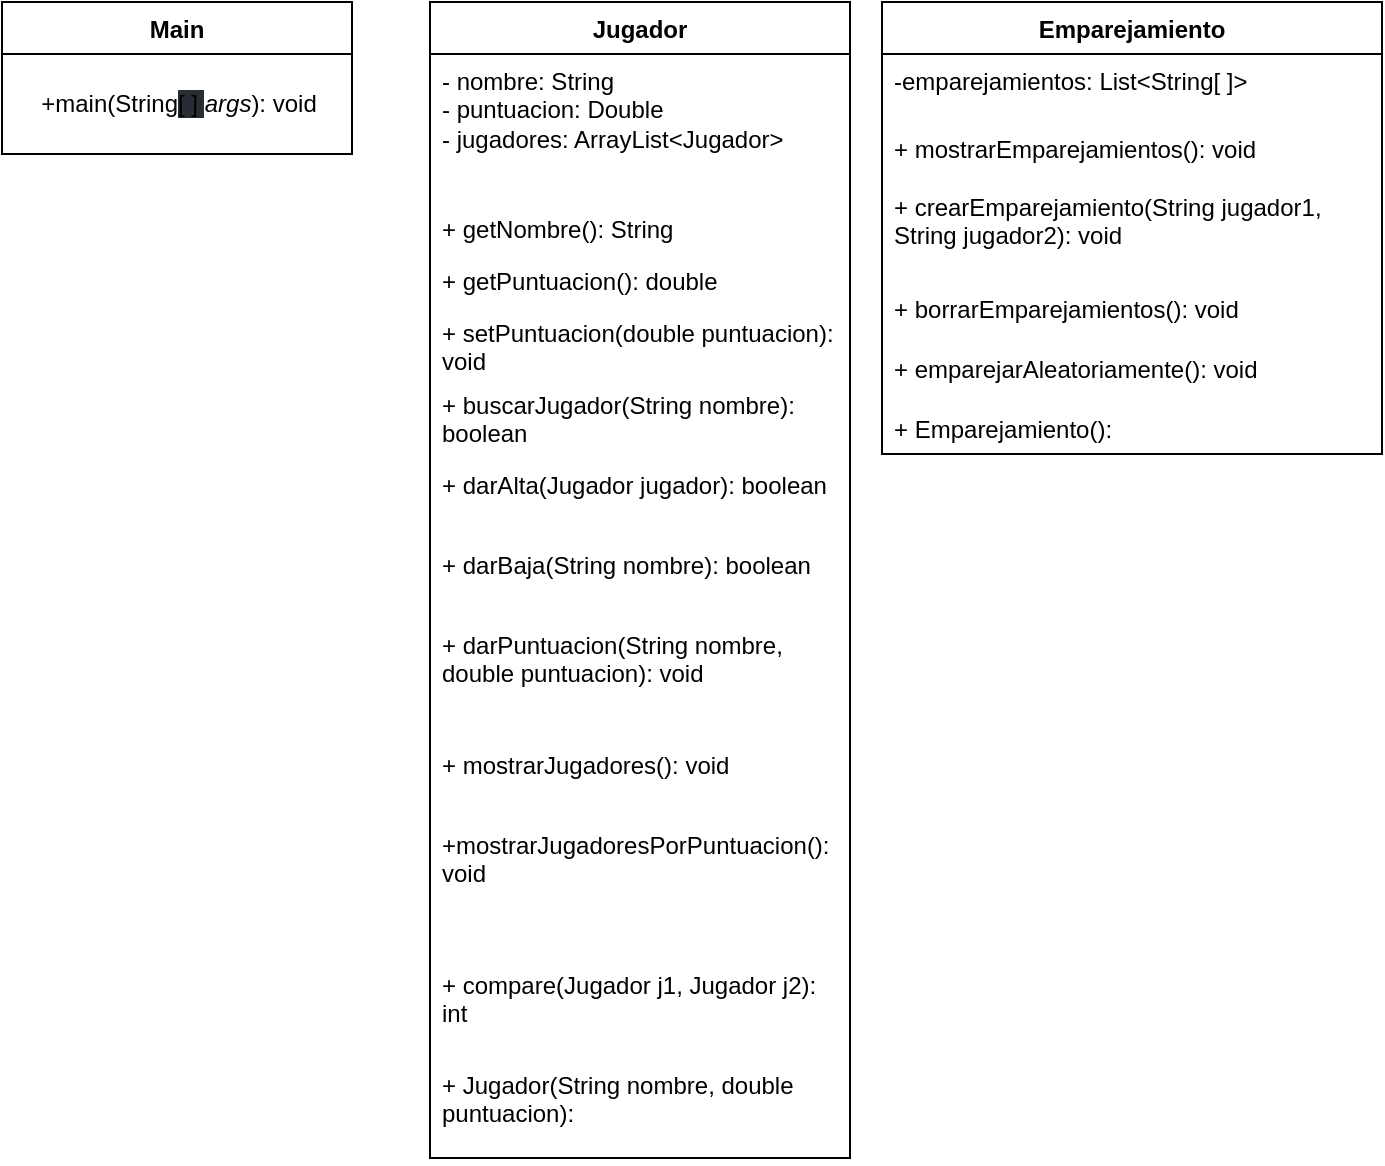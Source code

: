 <mxfile>
    <diagram name="Página-1" id="bS55A9_ovIKY-Wd1ajT8">
        <mxGraphModel dx="756" dy="779" grid="1" gridSize="10" guides="1" tooltips="1" connect="1" arrows="1" fold="1" page="1" pageScale="1" pageWidth="827" pageHeight="1169" math="0" shadow="0">
            <root>
                <mxCell id="0"/>
                <mxCell id="1" parent="0"/>
                <mxCell id="ljHHKFZJiycTz36-ZPhy-1" value="Main" style="swimlane;fontStyle=1;align=center;verticalAlign=top;childLayout=stackLayout;horizontal=1;startSize=26;horizontalStack=0;resizeParent=1;resizeParentMax=0;resizeLast=0;collapsible=1;marginBottom=0;whiteSpace=wrap;html=1;" parent="1" vertex="1">
                    <mxGeometry x="40" y="80" width="175" height="76" as="geometry"/>
                </mxCell>
                <mxCell id="18" value="&lt;p&gt;+main(&lt;font style=&quot;font-size: 12px;&quot;&gt;String&lt;span style=&quot;background-color: rgb(40, 44, 52);&quot;&gt;[ ] &lt;/span&gt;&lt;span style=&quot;font-style: italic;&quot;&gt;args&lt;/span&gt;&lt;/font&gt;&lt;span style=&quot;background-color: initial;&quot;&gt;): void&lt;/span&gt;&lt;/p&gt;" style="text;html=1;align=center;verticalAlign=middle;resizable=0;points=[];autosize=1;strokeColor=none;fillColor=none;" vertex="1" parent="ljHHKFZJiycTz36-ZPhy-1">
                    <mxGeometry y="26" width="175" height="50" as="geometry"/>
                </mxCell>
                <mxCell id="ljHHKFZJiycTz36-ZPhy-3" value="Jugador" style="swimlane;fontStyle=1;align=center;verticalAlign=top;childLayout=stackLayout;horizontal=1;startSize=26;horizontalStack=0;resizeParent=1;resizeParentMax=0;resizeLast=0;collapsible=1;marginBottom=0;whiteSpace=wrap;html=1;" parent="1" vertex="1">
                    <mxGeometry x="254" y="80" width="210" height="578" as="geometry"/>
                </mxCell>
                <mxCell id="ljHHKFZJiycTz36-ZPhy-4" value="- nombre: String&lt;br&gt;- puntuacion: Double&lt;br&gt;- jugadores: ArrayList&amp;lt;Jugador&amp;gt;" style="text;strokeColor=none;fillColor=none;align=left;verticalAlign=top;spacingLeft=4;spacingRight=4;overflow=hidden;rotatable=0;points=[[0,0.5],[1,0.5]];portConstraint=eastwest;whiteSpace=wrap;html=1;" parent="ljHHKFZJiycTz36-ZPhy-3" vertex="1">
                    <mxGeometry y="26" width="210" height="74" as="geometry"/>
                </mxCell>
                <mxCell id="ljHHKFZJiycTz36-ZPhy-5" value="+ getNombre(): String" style="text;strokeColor=none;fillColor=none;align=left;verticalAlign=top;spacingLeft=4;spacingRight=4;overflow=hidden;rotatable=0;points=[[0,0.5],[1,0.5]];portConstraint=eastwest;whiteSpace=wrap;html=1;" parent="ljHHKFZJiycTz36-ZPhy-3" vertex="1">
                    <mxGeometry y="100" width="210" height="26" as="geometry"/>
                </mxCell>
                <mxCell id="ljHHKFZJiycTz36-ZPhy-6" value="+ getPuntuacion(): double" style="text;strokeColor=none;fillColor=none;align=left;verticalAlign=top;spacingLeft=4;spacingRight=4;overflow=hidden;rotatable=0;points=[[0,0.5],[1,0.5]];portConstraint=eastwest;whiteSpace=wrap;html=1;" parent="ljHHKFZJiycTz36-ZPhy-3" vertex="1">
                    <mxGeometry y="126" width="210" height="26" as="geometry"/>
                </mxCell>
                <mxCell id="ljHHKFZJiycTz36-ZPhy-7" value="+ setPuntuacion(double puntuacion): void" style="text;strokeColor=none;fillColor=none;align=left;verticalAlign=top;spacingLeft=4;spacingRight=4;overflow=hidden;rotatable=0;points=[[0,0.5],[1,0.5]];portConstraint=eastwest;whiteSpace=wrap;html=1;" parent="ljHHKFZJiycTz36-ZPhy-3" vertex="1">
                    <mxGeometry y="152" width="210" height="36" as="geometry"/>
                </mxCell>
                <mxCell id="ljHHKFZJiycTz36-ZPhy-8" value="+ buscarJugador(String nombre): boolean" style="text;strokeColor=none;fillColor=none;align=left;verticalAlign=top;spacingLeft=4;spacingRight=4;overflow=hidden;rotatable=0;points=[[0,0.5],[1,0.5]];portConstraint=eastwest;whiteSpace=wrap;html=1;" parent="ljHHKFZJiycTz36-ZPhy-3" vertex="1">
                    <mxGeometry y="188" width="210" height="40" as="geometry"/>
                </mxCell>
                <mxCell id="ljHHKFZJiycTz36-ZPhy-9" value="+ darAlta(Jugador jugador): boolean" style="text;strokeColor=none;fillColor=none;align=left;verticalAlign=top;spacingLeft=4;spacingRight=4;overflow=hidden;rotatable=0;points=[[0,0.5],[1,0.5]];portConstraint=eastwest;whiteSpace=wrap;html=1;" parent="ljHHKFZJiycTz36-ZPhy-3" vertex="1">
                    <mxGeometry y="228" width="210" height="40" as="geometry"/>
                </mxCell>
                <mxCell id="ljHHKFZJiycTz36-ZPhy-10" value="+ darBaja(String nombre): boolean" style="text;strokeColor=none;fillColor=none;align=left;verticalAlign=top;spacingLeft=4;spacingRight=4;overflow=hidden;rotatable=0;points=[[0,0.5],[1,0.5]];portConstraint=eastwest;whiteSpace=wrap;html=1;" parent="ljHHKFZJiycTz36-ZPhy-3" vertex="1">
                    <mxGeometry y="268" width="210" height="40" as="geometry"/>
                </mxCell>
                <mxCell id="ljHHKFZJiycTz36-ZPhy-11" value="+ darPuntuacion(String nombre, double puntuacion): void" style="text;strokeColor=none;fillColor=none;align=left;verticalAlign=top;spacingLeft=4;spacingRight=4;overflow=hidden;rotatable=0;points=[[0,0.5],[1,0.5]];portConstraint=eastwest;whiteSpace=wrap;html=1;" parent="ljHHKFZJiycTz36-ZPhy-3" vertex="1">
                    <mxGeometry y="308" width="210" height="60" as="geometry"/>
                </mxCell>
                <mxCell id="ljHHKFZJiycTz36-ZPhy-12" value="+ mostrarJugadores(): void" style="text;strokeColor=none;fillColor=none;align=left;verticalAlign=top;spacingLeft=4;spacingRight=4;overflow=hidden;rotatable=0;points=[[0,0.5],[1,0.5]];portConstraint=eastwest;whiteSpace=wrap;html=1;" parent="ljHHKFZJiycTz36-ZPhy-3" vertex="1">
                    <mxGeometry y="368" width="210" height="40" as="geometry"/>
                </mxCell>
                <mxCell id="ljHHKFZJiycTz36-ZPhy-13" value="+mostrarJugadoresPorPuntuacion(): void" style="text;strokeColor=none;fillColor=none;align=left;verticalAlign=top;spacingLeft=4;spacingRight=4;overflow=hidden;rotatable=0;points=[[0,0.5],[1,0.5]];portConstraint=eastwest;whiteSpace=wrap;html=1;" parent="ljHHKFZJiycTz36-ZPhy-3" vertex="1">
                    <mxGeometry y="408" width="210" height="70" as="geometry"/>
                </mxCell>
                <mxCell id="ljHHKFZJiycTz36-ZPhy-14" value="+ compare(Jugador j1, Jugador j2): int" style="text;strokeColor=none;fillColor=none;align=left;verticalAlign=top;spacingLeft=4;spacingRight=4;overflow=hidden;rotatable=0;points=[[0,0.5],[1,0.5]];portConstraint=eastwest;whiteSpace=wrap;html=1;" parent="ljHHKFZJiycTz36-ZPhy-3" vertex="1">
                    <mxGeometry y="478" width="210" height="50" as="geometry"/>
                </mxCell>
                <mxCell id="ljHHKFZJiycTz36-ZPhy-15" value="+ Jugador(String nombre, double puntuacion): " style="text;strokeColor=none;fillColor=none;align=left;verticalAlign=top;spacingLeft=4;spacingRight=4;overflow=hidden;rotatable=0;points=[[0,0.5],[1,0.5]];portConstraint=eastwest;whiteSpace=wrap;html=1;" parent="ljHHKFZJiycTz36-ZPhy-3" vertex="1">
                    <mxGeometry y="528" width="210" height="50" as="geometry"/>
                </mxCell>
                <mxCell id="12" value="Emparejamiento" style="swimlane;fontStyle=1;align=center;verticalAlign=top;childLayout=stackLayout;horizontal=1;startSize=26;horizontalStack=0;resizeParent=1;resizeParentMax=0;resizeLast=0;collapsible=1;marginBottom=0;whiteSpace=wrap;html=1;" vertex="1" parent="1">
                    <mxGeometry x="480" y="80" width="250" height="226" as="geometry"/>
                </mxCell>
                <mxCell id="13" value="-emparejamientos: List&amp;lt;String[ ]&amp;gt;" style="text;strokeColor=none;fillColor=none;align=left;verticalAlign=top;spacingLeft=4;spacingRight=4;overflow=hidden;rotatable=0;points=[[0,0.5],[1,0.5]];portConstraint=eastwest;whiteSpace=wrap;html=1;" vertex="1" parent="12">
                    <mxGeometry y="26" width="250" height="34" as="geometry"/>
                </mxCell>
                <mxCell id="14" value="+ mostrarEmparejamientos(): void&lt;br&gt;&lt;br&gt;+ crearEmparejamiento(String jugador1, String jugador2): void" style="text;strokeColor=none;fillColor=none;align=left;verticalAlign=top;spacingLeft=4;spacingRight=4;overflow=hidden;rotatable=0;points=[[0,0.5],[1,0.5]];portConstraint=eastwest;whiteSpace=wrap;html=1;" vertex="1" parent="12">
                    <mxGeometry y="60" width="250" height="80" as="geometry"/>
                </mxCell>
                <mxCell id="15" value="+ borrarEmparejamientos(): void" style="text;strokeColor=none;fillColor=none;align=left;verticalAlign=top;spacingLeft=4;spacingRight=4;overflow=hidden;rotatable=0;points=[[0,0.5],[1,0.5]];portConstraint=eastwest;whiteSpace=wrap;html=1;" vertex="1" parent="12">
                    <mxGeometry y="140" width="250" height="30" as="geometry"/>
                </mxCell>
                <mxCell id="16" value="+ emparejarAleatoriamente(): void" style="text;strokeColor=none;fillColor=none;align=left;verticalAlign=top;spacingLeft=4;spacingRight=4;overflow=hidden;rotatable=0;points=[[0,0.5],[1,0.5]];portConstraint=eastwest;whiteSpace=wrap;html=1;" vertex="1" parent="12">
                    <mxGeometry y="170" width="250" height="30" as="geometry"/>
                </mxCell>
                <mxCell id="17" value="+ Emparejamiento(): " style="text;strokeColor=none;fillColor=none;align=left;verticalAlign=top;spacingLeft=4;spacingRight=4;overflow=hidden;rotatable=0;points=[[0,0.5],[1,0.5]];portConstraint=eastwest;whiteSpace=wrap;html=1;" vertex="1" parent="12">
                    <mxGeometry y="200" width="250" height="26" as="geometry"/>
                </mxCell>
            </root>
        </mxGraphModel>
    </diagram>
</mxfile>